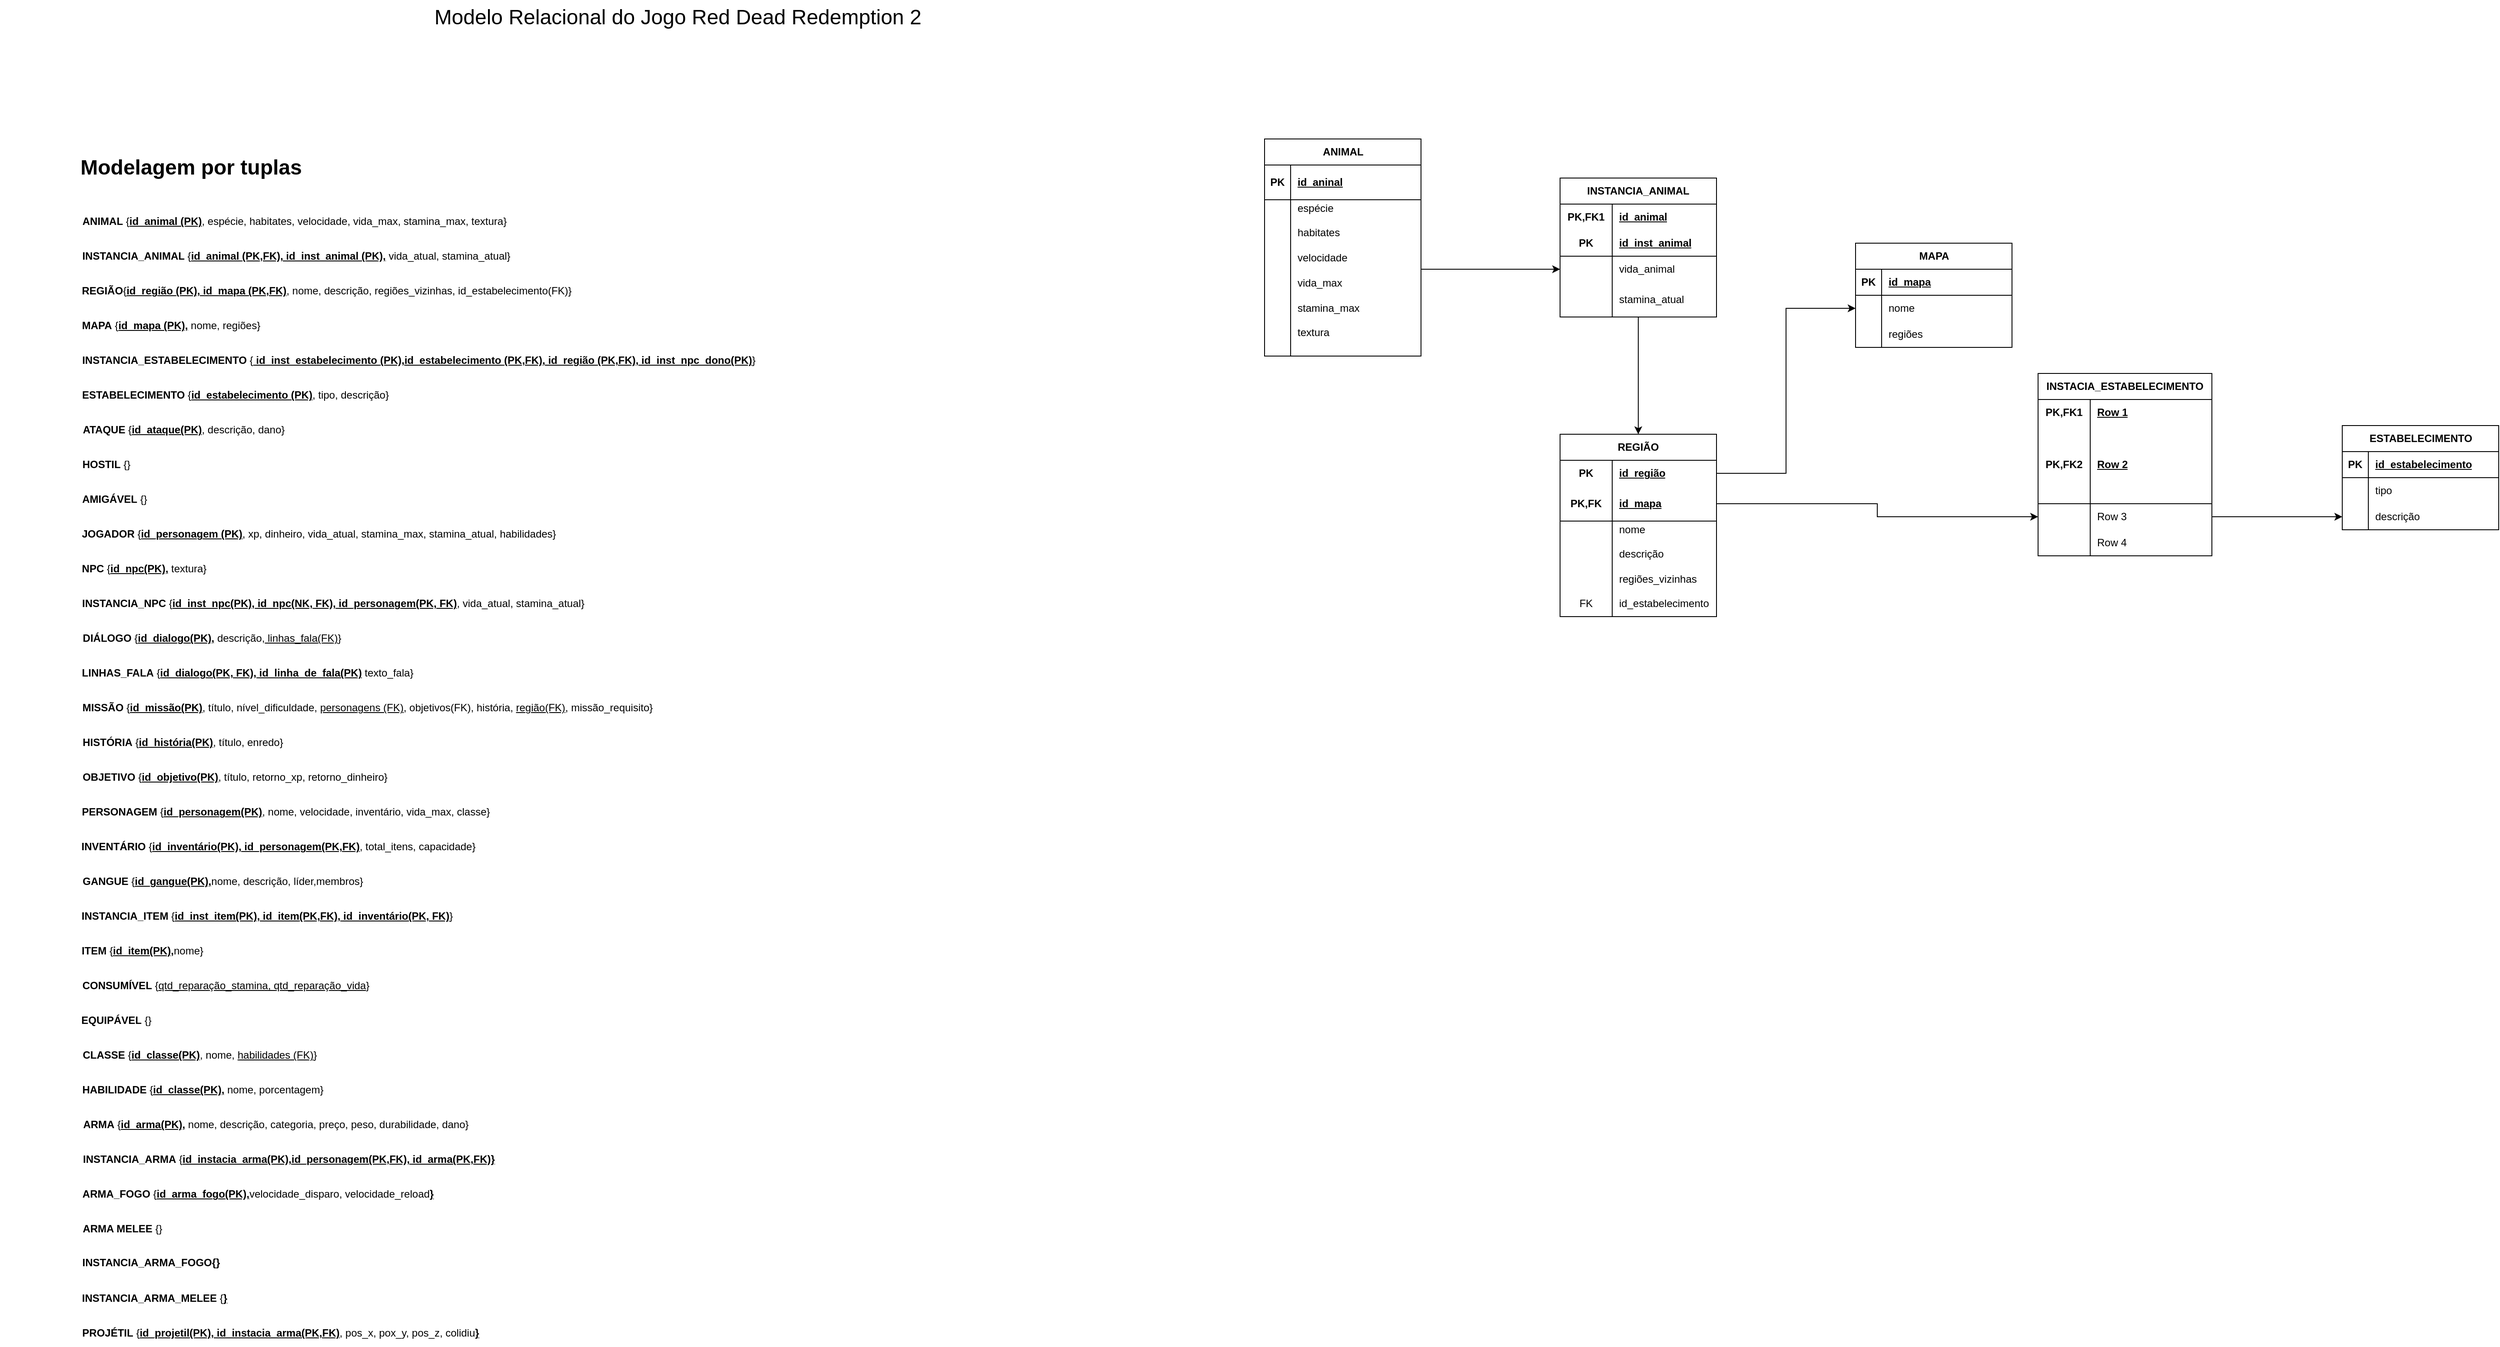 <mxfile version="24.6.1" type="github">
  <diagram name="Página-1" id="fXSYrHH0r40WF7RT9Ph7">
    <mxGraphModel dx="1834" dy="3180" grid="1" gridSize="10" guides="1" tooltips="1" connect="1" arrows="1" fold="1" page="0" pageScale="1" pageWidth="827" pageHeight="1169" math="0" shadow="0">
      <root>
        <mxCell id="0" />
        <mxCell id="1" parent="0" />
        <mxCell id="FPdHVrewZq1G3l7FEMrT-1" value="ANIMAL" style="shape=table;startSize=30;container=1;collapsible=1;childLayout=tableLayout;fixedRows=1;rowLines=0;fontStyle=1;align=center;resizeLast=1;html=1;" parent="1" vertex="1">
          <mxGeometry x="1080" y="-1880" width="180" height="250" as="geometry" />
        </mxCell>
        <mxCell id="FPdHVrewZq1G3l7FEMrT-2" value="" style="shape=tableRow;horizontal=0;startSize=0;swimlaneHead=0;swimlaneBody=0;fillColor=none;collapsible=0;dropTarget=0;points=[[0,0.5],[1,0.5]];portConstraint=eastwest;top=0;left=0;right=0;bottom=1;" parent="FPdHVrewZq1G3l7FEMrT-1" vertex="1">
          <mxGeometry y="30" width="180" height="40" as="geometry" />
        </mxCell>
        <mxCell id="FPdHVrewZq1G3l7FEMrT-3" value="PK" style="shape=partialRectangle;connectable=0;fillColor=none;top=0;left=0;bottom=0;right=0;fontStyle=1;overflow=hidden;whiteSpace=wrap;html=1;" parent="FPdHVrewZq1G3l7FEMrT-2" vertex="1">
          <mxGeometry width="30" height="40" as="geometry">
            <mxRectangle width="30" height="40" as="alternateBounds" />
          </mxGeometry>
        </mxCell>
        <mxCell id="FPdHVrewZq1G3l7FEMrT-4" value="id_aninal" style="shape=partialRectangle;connectable=0;fillColor=none;top=0;left=0;bottom=0;right=0;align=left;spacingLeft=6;fontStyle=5;overflow=hidden;whiteSpace=wrap;html=1;" parent="FPdHVrewZq1G3l7FEMrT-2" vertex="1">
          <mxGeometry x="30" width="150" height="40" as="geometry">
            <mxRectangle width="150" height="40" as="alternateBounds" />
          </mxGeometry>
        </mxCell>
        <mxCell id="FPdHVrewZq1G3l7FEMrT-5" value="" style="shape=tableRow;horizontal=0;startSize=0;swimlaneHead=0;swimlaneBody=0;fillColor=none;collapsible=0;dropTarget=0;points=[[0,0.5],[1,0.5]];portConstraint=eastwest;top=0;left=0;right=0;bottom=0;" parent="FPdHVrewZq1G3l7FEMrT-1" vertex="1">
          <mxGeometry y="70" width="180" height="160" as="geometry" />
        </mxCell>
        <mxCell id="FPdHVrewZq1G3l7FEMrT-6" value="" style="shape=partialRectangle;connectable=0;fillColor=none;top=0;left=0;bottom=0;right=0;editable=1;overflow=hidden;whiteSpace=wrap;html=1;" parent="FPdHVrewZq1G3l7FEMrT-5" vertex="1">
          <mxGeometry width="30" height="160" as="geometry">
            <mxRectangle width="30" height="160" as="alternateBounds" />
          </mxGeometry>
        </mxCell>
        <mxCell id="FPdHVrewZq1G3l7FEMrT-7" value="espécie&lt;br&gt;&lt;br&gt;&lt;div&gt;habitates&lt;br&gt;&lt;br&gt;velocidade&lt;br&gt;&lt;br&gt;vida_max&lt;br&gt;&lt;br&gt;stamina_max&lt;br&gt;&lt;br&gt;textura&lt;/div&gt;&lt;div&gt;&lt;br&gt;&lt;/div&gt;" style="shape=partialRectangle;connectable=0;fillColor=none;top=0;left=0;bottom=0;right=0;align=left;spacingLeft=6;overflow=hidden;whiteSpace=wrap;html=1;" parent="FPdHVrewZq1G3l7FEMrT-5" vertex="1">
          <mxGeometry x="30" width="150" height="160" as="geometry">
            <mxRectangle width="150" height="160" as="alternateBounds" />
          </mxGeometry>
        </mxCell>
        <mxCell id="FPdHVrewZq1G3l7FEMrT-8" value="" style="shape=tableRow;horizontal=0;startSize=0;swimlaneHead=0;swimlaneBody=0;fillColor=none;collapsible=0;dropTarget=0;points=[[0,0.5],[1,0.5]];portConstraint=eastwest;top=0;left=0;right=0;bottom=0;" parent="FPdHVrewZq1G3l7FEMrT-1" vertex="1">
          <mxGeometry y="230" width="180" height="20" as="geometry" />
        </mxCell>
        <mxCell id="FPdHVrewZq1G3l7FEMrT-9" value="" style="shape=partialRectangle;connectable=0;fillColor=none;top=0;left=0;bottom=0;right=0;editable=1;overflow=hidden;whiteSpace=wrap;html=1;" parent="FPdHVrewZq1G3l7FEMrT-8" vertex="1">
          <mxGeometry width="30" height="20" as="geometry">
            <mxRectangle width="30" height="20" as="alternateBounds" />
          </mxGeometry>
        </mxCell>
        <mxCell id="FPdHVrewZq1G3l7FEMrT-10" value="" style="shape=partialRectangle;connectable=0;fillColor=none;top=0;left=0;bottom=0;right=0;align=left;spacingLeft=6;overflow=hidden;whiteSpace=wrap;html=1;" parent="FPdHVrewZq1G3l7FEMrT-8" vertex="1">
          <mxGeometry x="30" width="150" height="20" as="geometry">
            <mxRectangle width="150" height="20" as="alternateBounds" />
          </mxGeometry>
        </mxCell>
        <mxCell id="FPdHVrewZq1G3l7FEMrT-14" value="&lt;font style=&quot;font-size: 24px;&quot;&gt;Modelo Relacional do Jogo Red Dead Redemption 2&lt;/font&gt;" style="text;html=1;align=center;verticalAlign=middle;whiteSpace=wrap;rounded=0;" parent="1" vertex="1">
          <mxGeometry x="120" y="-2040" width="570" height="40" as="geometry" />
        </mxCell>
        <mxCell id="FPdHVrewZq1G3l7FEMrT-15" value="&lt;b&gt;ANIMAL&amp;nbsp;&lt;/b&gt;{&lt;u&gt;&lt;b&gt;id_animal (PK)&lt;/b&gt;&lt;/u&gt;, espécie, habitates, velocidade, vida_max, stamina_max, textura}" style="text;html=1;align=center;verticalAlign=middle;whiteSpace=wrap;rounded=0;" parent="1" vertex="1">
          <mxGeometry x="-282" y="-1800" width="492" height="30" as="geometry" />
        </mxCell>
        <mxCell id="FPdHVrewZq1G3l7FEMrT-16" value="&lt;font style=&quot;font-size: 24px;&quot;&gt;&lt;b&gt;Modelagem por tuplas&lt;/b&gt;&lt;/font&gt;" style="text;html=1;align=center;verticalAlign=middle;whiteSpace=wrap;rounded=0;" parent="1" vertex="1">
          <mxGeometry x="-300" y="-1862" width="290" height="30" as="geometry" />
        </mxCell>
        <mxCell id="FPdHVrewZq1G3l7FEMrT-17" value="&lt;b&gt;INSTANCIA_ANIMAL&lt;/b&gt;&amp;nbsp;{&lt;u&gt;&lt;b&gt;id_animal (PK,FK), id_inst_animal (PK),&lt;/b&gt;&lt;/u&gt; vida_atual, stamina_atual}" style="text;align=center;verticalAlign=middle;whiteSpace=wrap;rounded=0;html=1;" parent="1" vertex="1">
          <mxGeometry x="-285" y="-1760" width="502" height="30" as="geometry" />
        </mxCell>
        <mxCell id="FPdHVrewZq1G3l7FEMrT-19" value="&lt;b&gt;REGIÃO&lt;/b&gt;{&lt;b&gt;&lt;u&gt;id_região (PK), id_mapa (PK,FK)&lt;/u&gt;&lt;/b&gt;, nome, descrição, regiões_vizinhas, id_estabelecimento(FK)}" style="text;align=center;verticalAlign=middle;whiteSpace=wrap;rounded=0;html=1;" parent="1" vertex="1">
          <mxGeometry x="-286" y="-1720" width="574" height="30" as="geometry" />
        </mxCell>
        <mxCell id="FPdHVrewZq1G3l7FEMrT-20" value="&lt;b&gt;MAPA&amp;nbsp;&lt;/b&gt;{&lt;b&gt;&lt;u&gt;id_mapa (PK),&lt;/u&gt;&lt;/b&gt; nome, regiões}" style="text;align=center;verticalAlign=middle;whiteSpace=wrap;rounded=0;html=1;" parent="1" vertex="1">
          <mxGeometry x="-283" y="-1680" width="210" height="30" as="geometry" />
        </mxCell>
        <mxCell id="FPdHVrewZq1G3l7FEMrT-21" value="&lt;b&gt;INSTANCIA_ESTABELECIMENTO&lt;/b&gt;&amp;nbsp;{&lt;u&gt;&lt;b&gt;&amp;nbsp;id_inst_estabelecimento (PK),&lt;/b&gt;&lt;/u&gt;&lt;u&gt;&lt;b&gt;id_estabelecimento (PK,FK)&lt;/b&gt;&lt;/u&gt;&lt;b&gt;&lt;u&gt;, id_região (PK,FK), id_inst_npc_dono(PK)&lt;/u&gt;&lt;/b&gt;}" style="text;align=center;verticalAlign=middle;whiteSpace=wrap;rounded=0;html=1;" parent="1" vertex="1">
          <mxGeometry x="-285" y="-1640" width="784" height="30" as="geometry" />
        </mxCell>
        <mxCell id="FPdHVrewZq1G3l7FEMrT-22" value="&lt;b&gt;ESTABELECIMENTO&lt;/b&gt;&amp;nbsp;{&lt;u&gt;&lt;b&gt;id_estabelecimento (PK)&lt;/b&gt;&lt;/u&gt;, tipo, descrição}" style="text;align=center;verticalAlign=middle;whiteSpace=wrap;rounded=0;html=1;" parent="1" vertex="1">
          <mxGeometry x="-296" y="-1600" width="384" height="30" as="geometry" />
        </mxCell>
        <mxCell id="FPdHVrewZq1G3l7FEMrT-24" value="&lt;b&gt;ATAQUE&lt;/b&gt;&amp;nbsp;{&lt;u&gt;&lt;b&gt;id_ataque(PK)&lt;/b&gt;&lt;/u&gt;, descrição, dano}" style="text;align=center;verticalAlign=middle;whiteSpace=wrap;rounded=0;html=1;" parent="1" vertex="1">
          <mxGeometry x="-284" y="-1560" width="241" height="30" as="geometry" />
        </mxCell>
        <mxCell id="FPdHVrewZq1G3l7FEMrT-25" value="&lt;b&gt;HOSTIL&lt;/b&gt; {}" style="text;align=center;verticalAlign=middle;whiteSpace=wrap;rounded=0;html=1;" parent="1" vertex="1">
          <mxGeometry x="-373" y="-1520" width="241" height="30" as="geometry" />
        </mxCell>
        <mxCell id="FPdHVrewZq1G3l7FEMrT-26" value="&lt;b&gt;EQUIPÁVEL&lt;/b&gt;&amp;nbsp;{}" style="text;align=center;verticalAlign=middle;whiteSpace=wrap;rounded=0;html=1;" parent="1" vertex="1">
          <mxGeometry x="-372" y="-880" width="262" height="30" as="geometry" />
        </mxCell>
        <mxCell id="FPdHVrewZq1G3l7FEMrT-27" value="&lt;b&gt;JOGADOR&lt;/b&gt;&amp;nbsp;{&lt;b&gt;&lt;u&gt;id_personagem (PK)&lt;/u&gt;&lt;/b&gt;, xp, dinheiro, vida_atual, stamina_max, stamina_atual, habilidades}" style="text;align=center;verticalAlign=middle;whiteSpace=wrap;rounded=0;html=1;" parent="1" vertex="1">
          <mxGeometry x="-283" y="-1440" width="550" height="30" as="geometry" />
        </mxCell>
        <mxCell id="FPdHVrewZq1G3l7FEMrT-28" value="&lt;b&gt;NPC&lt;/b&gt; {&lt;u&gt;&lt;b&gt;id_npc(PK),&lt;/b&gt;&lt;/u&gt; textura}" style="text;align=center;verticalAlign=middle;whiteSpace=wrap;rounded=0;html=1;" parent="1" vertex="1">
          <mxGeometry x="-284" y="-1400" width="150" height="30" as="geometry" />
        </mxCell>
        <mxCell id="FPdHVrewZq1G3l7FEMrT-29" value="&lt;b&gt;INSTANCIA_NPC&lt;/b&gt; {&lt;u&gt;&lt;b&gt;id_inst_npc(PK), id_npc(NK, FK), id_personagem(PK, FK)&lt;/b&gt;&lt;/u&gt;, vida_atual, stamina_atual}" style="text;align=center;verticalAlign=middle;whiteSpace=wrap;rounded=0;html=1;" parent="1" vertex="1">
          <mxGeometry x="-284" y="-1360" width="585" height="30" as="geometry" />
        </mxCell>
        <mxCell id="FPdHVrewZq1G3l7FEMrT-30" value="&lt;b&gt;DIÁLOGO&lt;/b&gt;&amp;nbsp;{&lt;u&gt;&lt;b&gt;id_dialogo(PK),&lt;/b&gt;&lt;/u&gt; descrição,&lt;u style=&quot;&quot;&gt; linhas_fala(FK)&lt;/u&gt;}" style="text;align=center;verticalAlign=middle;whiteSpace=wrap;rounded=0;html=1;" parent="1" vertex="1">
          <mxGeometry x="-285" y="-1320" width="308" height="30" as="geometry" />
        </mxCell>
        <mxCell id="FPdHVrewZq1G3l7FEMrT-32" value="&lt;b&gt;LINHAS_FALA&lt;/b&gt;&amp;nbsp;{&lt;u&gt;&lt;b&gt;id_dialogo(PK, FK), id_linha_de_fala(PK)&lt;/b&gt;&lt;/u&gt;&amp;nbsp;texto_fala}" style="text;align=center;verticalAlign=middle;whiteSpace=wrap;rounded=0;html=1;" parent="1" vertex="1">
          <mxGeometry x="-297" y="-1280" width="414" height="30" as="geometry" />
        </mxCell>
        <mxCell id="FPdHVrewZq1G3l7FEMrT-33" value="&lt;b&gt;MISSÃO&lt;/b&gt;&lt;span style=&quot;color: rgba(0, 0, 0, 0); font-family: monospace; font-size: 0px; text-align: start; text-wrap: nowrap;&quot;&gt;%3CmxGraphModel%3E%3Croot%3E%3CmxCell%20id%3D%220%22%2F%3E%3CmxCell%20id%3D%221%22%20parent%3D%220%22%2F%3E%3CmxCell%20id%3D%222%22%20value%3D%22%26lt%3Bb%26gt%3BLINHAS_FALA%26lt%3B%2Fb%26gt%3B%26amp%3Bnbsp%3B%7Bid_dialogo(PK)%2C%20id_linha_de_fala(PK)%2C%20texto_fala%7D%22%20style%3D%22text%3Balign%3Dcenter%3BverticalAlign%3Dmiddle%3BwhiteSpace%3Dwrap%3Brounded%3D0%3Bhtml%3D1%3B%22%20vertex%3D%221%22%20parent%3D%221%22%3E%3CmxGeometry%20x%3D%22-282%22%20y%3D%22-1280%22%20width%3D%22352%22%20height%3D%2230%22%20as%3D%22geometry%22%2F%3E%3C%2FmxCell%3E%3C%2Froot%3E%3C%2FmxGraphMo&lt;/span&gt;&amp;nbsp;{&lt;u&gt;&lt;b&gt;id_missão(PK)&lt;/b&gt;&lt;/u&gt;, título, nível_dificuldade, &lt;u&gt;personagens (FK)&lt;/u&gt;, objetivos(FK), história, &lt;u&gt;região(FK)&lt;/u&gt;, missão_requisito}" style="text;align=center;verticalAlign=middle;whiteSpace=wrap;rounded=0;html=1;" parent="1" vertex="1">
          <mxGeometry x="-284" y="-1240" width="664" height="30" as="geometry" />
        </mxCell>
        <mxCell id="FPdHVrewZq1G3l7FEMrT-34" value="&lt;div style=&quot;text-align: center;&quot;&gt;&lt;span style=&quot;background-color: initial; text-align: start;&quot;&gt;&lt;b&gt;HISTÓRIA&lt;/b&gt;&lt;/span&gt;&lt;span style=&quot;background-color: initial; text-wrap: nowrap; color: rgba(0, 0, 0, 0); font-family: monospace; font-size: 0px; text-align: start;&quot;&gt;%3CmxGraphModel%3E%3Croot%3E%3CmxCell%20id%3D%220%22%2F%3E%3CmxCell%20id%3D%221%22%20parent%3D%220%22%2F%3E%3CmxCell%20id%3D%222%22%20value%3D%22%26lt%3Bb%26gt%3BLINHAS_FALA%26lt%3B%2Fb%26gt%3B%26amp%3Bnbsp%3B%7Bid_dialogo(PK)%2C%20id_linha_de_fala(PK)%2C%20texto_fala%7D%22%20style%3D%22text%3Balign%3Dcenter%3BverticalAlign%3Dmiddle%3BwhiteSpace%3Dwrap%3Brounded%3D0%3Bhtml%3D1%3B%22%20vertex%3D%221%22%20parent%3D%221%22%3E%3CmxGeometry%20x%3D%22-282%22%20y%3D%22-1280%22%20width%3D%22352%22%20height%3D%2230%22%20as%3D%22geometry%22%2F%3E%3C%2FmxCell%3E%3C%2Froot%3E%3C%2FmxGraphMo&lt;/span&gt;&lt;span style=&quot;background-color: initial;&quot;&gt;&amp;nbsp;{&lt;u&gt;&lt;b&gt;id_história(PK)&lt;/b&gt;&lt;/u&gt;, título, enredo}&lt;/span&gt;&lt;/div&gt;" style="text;align=center;verticalAlign=middle;whiteSpace=wrap;rounded=0;html=1;" parent="1" vertex="1">
          <mxGeometry x="-291" y="-1200" width="253" height="30" as="geometry" />
        </mxCell>
        <mxCell id="FPdHVrewZq1G3l7FEMrT-35" value="&lt;div style=&quot;text-align: center;&quot;&gt;&lt;span style=&quot;background-color: initial; text-align: start;&quot;&gt;&lt;b&gt;OBJETIVO&lt;/b&gt;&lt;/span&gt;&lt;span style=&quot;background-color: initial; text-wrap: nowrap; color: rgba(0, 0, 0, 0); font-family: monospace; font-size: 0px; text-align: start;&quot;&gt;%3CmxGraphModel%3E%3Croot%3E%3CmxCell%20id%3D%220%22%2F%3E%3CmxCell%20id%3D%221%22%20parent%3D%220%22%2F%3E%3CmxCell%20id%3D%222%22%20value%3D%22%26lt%3Bb%26gt%3BLINHAS_FALA%26lt%3B%2Fb%26gt%3B%26amp%3Bnbsp%3B%7Bid_dialogo(PK)%2C%20id_linha_de_fala(PK)%2C%20texto_fala%7D%22%20style%3D%22text%3Balign%3Dcenter%3BverticalAlign%3Dmiddle%3BwhiteSpace%3Dwrap%3Brounded%3D0%3Bhtml%3D1%3B%22%20vertex%3D%221%22%20parent%3D%221%22%3E%3CmxGeometry%20x%3D%22-282%22%20y%3D%22-1280%22%20width%3D%22352%22%20height%3D%2230%22%20as%3D%22geometry%22%2F%3E%3C%2FmxCell%3E%3C%2Froot%3E%3C%2FmxGraphMo&lt;/span&gt;&lt;span style=&quot;background-color: initial;&quot;&gt;&amp;nbsp;{&lt;u&gt;&lt;b&gt;id_objetivo(PK)&lt;/b&gt;&lt;/u&gt;, título, retorno_xp, retorno_dinheiro}&lt;/span&gt;&lt;/div&gt;" style="text;align=center;verticalAlign=middle;whiteSpace=wrap;rounded=0;html=1;" parent="1" vertex="1">
          <mxGeometry x="-286" y="-1160" width="363" height="30" as="geometry" />
        </mxCell>
        <mxCell id="FPdHVrewZq1G3l7FEMrT-36" value="&lt;div style=&quot;text-align: center;&quot;&gt;&lt;span style=&quot;background-color: initial; text-align: start;&quot;&gt;&lt;b&gt;PERSONAGEM&lt;/b&gt;&lt;/span&gt;&lt;span style=&quot;background-color: initial; text-wrap: nowrap; color: rgba(0, 0, 0, 0); font-family: monospace; font-size: 0px; text-align: start;&quot;&gt;%3CmxGraphModel%3E%3Croot%3E%3CmxCell%20id%3D%220%22%2F%3E%3CmxCell%20id%3D%221%22%20parent%3D%220%22%2F%3E%3CmxCell%20id%3D%222%22%20value%3D%22%26lt%3Bb%26gt%3BLINHAS_FALA%26lt%3B%2Fb%26gt%3B%26amp%3Bnbsp%3B%7Bid_dialogo(PK)%2C%20id_linha_de_fala(PK)%2C%20texto_fala%7D%22%20style%3D%22text%3Balign%3Dcenter%3BverticalAlign%3Dmiddle%3BwhiteSpace%3Dwrap%3Brounded%3D0%3Bhtml%3D1%3B%22%20vertex%3D%221%22%20parent%3D%221%22%3E%3CmxGeometry%20x%3D%22-282%22%20y%3D%22-1280%22%20width%3D%22352%22%20height%3D%2230%22%20as%3D%22geometry%22%2F%3E%3C%2FmxCell%3E%3C%2Froot%3E%3C%2FmxGraphMo&lt;/span&gt;&lt;span style=&quot;background-color: initial;&quot;&gt;&amp;nbsp;{&lt;u&gt;&lt;b&gt;id_personagem(PK)&lt;/b&gt;&lt;/u&gt;, nome, velocidade, inventário, vida_max, classe}&lt;/span&gt;&lt;/div&gt;" style="text;align=center;verticalAlign=middle;whiteSpace=wrap;rounded=0;html=1;" parent="1" vertex="1">
          <mxGeometry x="-284" y="-1120" width="476" height="30" as="geometry" />
        </mxCell>
        <mxCell id="YPDBUU_ndnuOFF8qk_qy-1" value="&lt;div style=&quot;text-align: center;&quot;&gt;&lt;span style=&quot;background-color: initial; text-align: start;&quot;&gt;&lt;b&gt;INSTANCIA_ITEM&lt;/b&gt;&lt;/span&gt;&lt;span style=&quot;background-color: initial; text-wrap: nowrap; color: rgba(0, 0, 0, 0); font-family: monospace; font-size: 0px; text-align: start;&quot;&gt;%3CmxGraphModel%3E%3Croot%3E%3CmxCell%20id%3D%220%22%2F%3E%3CmxCell%20id%3D%221%22%20parent%3D%220%22%2F%3E%3CmxCell%20id%3D%222%22%20value%3D%22%26lt%3Bb%26gt%3BLINHAS_FALA%26lt%3B%2Fb%26gt%3B%26amp%3Bnbsp%3B%7Bid_dialogo(PK)%2C%20id_linha_de_fala(PK)%2C%20texto_fala%7D%22%20style%3D%22text%3Balign%3Dcenter%3BverticalAlign%3Dmiddle%3BwhiteSpace%3Dwrap%3Brounded%3D0%3Bhtml%3D1%3B%22%20vertex%3D%221%22%20parent%3D%221%22%3E%3CmxGeometry%20x%3D%22-282%22%20y%3D%22-1280%22%20width%3D%22352%22%20height%3D%2230%22%20as%3D%22geometry%22%2F%3E%3C%2FmxCell%3E%3C%2Froot%3E%3C%2FmxGraphMo&lt;/span&gt;&lt;span style=&quot;background-color: initial;&quot;&gt;&amp;nbsp;{&lt;b&gt;&lt;u&gt;id_inst_item(PK), id_item(PK,FK), id_inventário(PK, FK)&lt;/u&gt;&lt;/b&gt;}&lt;/span&gt;&lt;/div&gt;" style="text;align=center;verticalAlign=middle;whiteSpace=wrap;rounded=0;html=1;" vertex="1" parent="1">
          <mxGeometry x="-286" y="-1000" width="437" height="30" as="geometry" />
        </mxCell>
        <mxCell id="YPDBUU_ndnuOFF8qk_qy-2" value="&lt;div style=&quot;text-align: center;&quot;&gt;&lt;span style=&quot;background-color: initial; text-align: start;&quot;&gt;&lt;b&gt;INVENTÁRIO&lt;/b&gt;&lt;/span&gt;&lt;span style=&quot;background-color: initial; text-wrap: nowrap; color: rgba(0, 0, 0, 0); font-family: monospace; font-size: 0px; text-align: start;&quot;&gt;%3CmxGraphModel%3E%3Croot%3E%3CmxCell%20id%3D%220%22%2F%3E%3CmxCell%20id%3D%221%22%20parent%3D%220%22%2F%3E%3CmxCell%20id%3D%222%22%20value%3D%22%26lt%3Bb%26gt%3BLINHAS_FALA%26lt%3B%2Fb%26gt%3B%26amp%3Bnbsp%3B%7Bid_dialogo(PK)%2C%20id_linha_de_fala(PK)%2C%20texto_fala%7D%22%20style%3D%22text%3Balign%3Dcenter%3BverticalAlign%3Dmiddle%3BwhiteSpace%3Dwrap%3Brounded%3D0%3Bhtml%3D1%3B%22%20vertex%3D%221%22%20parent%3D%221%22%3E%3CmxGeometry%20x%3D%22-282%22%20y%3D%22-1280%22%20width%3D%22352%22%20height%3D%2230%22%20as%3D%22geometry%22%2F%3E%3C%2FmxCell%3E%3C%2Froot%3E%3C%2FmxGraphMo&lt;/span&gt;&lt;span style=&quot;background-color: initial;&quot;&gt;&amp;nbsp;{&lt;u&gt;&lt;b&gt;id_inventário(PK), id_personagem(PK,FK)&lt;/b&gt;&lt;/u&gt;, total_itens, capacidade}&lt;/span&gt;&lt;/div&gt;" style="text;align=center;verticalAlign=middle;whiteSpace=wrap;rounded=0;html=1;" vertex="1" parent="1">
          <mxGeometry x="-286" y="-1080" width="463" height="30" as="geometry" />
        </mxCell>
        <mxCell id="YPDBUU_ndnuOFF8qk_qy-3" value="&lt;div style=&quot;text-align: center;&quot;&gt;&lt;span style=&quot;background-color: initial; text-align: start;&quot;&gt;&lt;b&gt;GANGUE&lt;/b&gt;&lt;/span&gt;&lt;span style=&quot;background-color: initial; text-wrap: nowrap; color: rgba(0, 0, 0, 0); font-family: monospace; font-size: 0px; text-align: start;&quot;&gt;%3CmxGraphModel%3E%3Croot%3E%3CmxCell%20id%3D%220%22%2F%3E%3CmxCell%20id%3D%221%22%20parent%3D%220%22%2F%3E%3CmxCell%20id%3D%222%22%20value%3D%22%26lt%3Bb%26gt%3BLINHAS_FALA%26lt%3B%2Fb%26gt%3B%26amp%3Bnbsp%3B%7Bid_dialogo(PK)%2C%20id_linha_de_fala(PK)%2C%20texto_fala%7D%22%20style%3D%22text%3Balign%3Dcenter%3BverticalAlign%3Dmiddle%3BwhiteSpace%3Dwrap%3Brounded%3D0%3Bhtml%3D1%3B%22%20vertex%3D%221%22%20parent%3D%221%22%3E%3CmxGeometry%20x%3D%22-282%22%20y%3D%22-1280%22%20width%3D%22352%22%20height%3D%2230%22%20as%3D%22geometry%22%2F%3E%3C%2FmxCell%3E%3C%2Froot%3E%3C%2FmxGraphMo&lt;/span&gt;&lt;span style=&quot;background-color: initial;&quot;&gt;&amp;nbsp;{&lt;u style=&quot;font-weight: bold;&quot;&gt;id_gangue(PK),&lt;/u&gt;nome, descrição, líder,membros}&lt;/span&gt;&lt;/div&gt;" style="text;align=center;verticalAlign=middle;whiteSpace=wrap;rounded=0;html=1;" vertex="1" parent="1">
          <mxGeometry x="-286" y="-1040" width="335" height="30" as="geometry" />
        </mxCell>
        <mxCell id="YPDBUU_ndnuOFF8qk_qy-4" value="&lt;div style=&quot;text-align: center;&quot;&gt;&lt;span style=&quot;background-color: initial; text-align: start;&quot;&gt;&lt;b&gt;ITEM&lt;/b&gt;&lt;/span&gt;&lt;span style=&quot;background-color: initial; text-wrap: nowrap; color: rgba(0, 0, 0, 0); font-family: monospace; font-size: 0px; text-align: start;&quot;&gt;%3CmxGraphModel%3E%3Croot%3E%3CmxCell%20id%3D%220%22%2F%3E%3CmxCell%20id%3D%221%22%20parent%3D%220%22%2F%3E%3CmxCell%20id%3D%222%22%20value%3D%22%26lt%3Bb%26gt%3BLINHAS_FALA%26lt%3B%2Fb%26gt%3B%26amp%3Bnbsp%3B%7Bid_dialogo(PK)%2C%20id_linha_de_fala(PK)%2C%20texto_fala%7D%22%20style%3D%22text%3Balign%3Dcenter%3BverticalAlign%3Dmiddle%3BwhiteSpace%3Dwrap%3Brounded%3D0%3Bhtml%3D1%3B%22%20vertex%3D%221%22%20parent%3D%221%22%3E%3CmxGeometry%20x%3D%22-282%22%20y%3D%22-1280%22%20width%3D%22352%22%20height%3D%2230%22%20as%3D%22geometry%22%2F%3E%3C%2FmxCell%3E%3C%2Froot%3E%3C%2FmxGraphMo&lt;/span&gt;&lt;span style=&quot;background-color: initial;&quot;&gt;&amp;nbsp;{&lt;u style=&quot;font-weight: bold;&quot;&gt;id_item(PK),&lt;/u&gt;nome}&lt;/span&gt;&lt;/div&gt;" style="text;align=center;verticalAlign=middle;whiteSpace=wrap;rounded=0;html=1;" vertex="1" parent="1">
          <mxGeometry x="-281" y="-960" width="140" height="30" as="geometry" />
        </mxCell>
        <mxCell id="YPDBUU_ndnuOFF8qk_qy-5" value="&lt;div style=&quot;text-align: center;&quot;&gt;&lt;span style=&quot;background-color: initial; text-align: start;&quot;&gt;&lt;b&gt;CONSUMÍVEL&lt;/b&gt;&lt;/span&gt;&lt;span style=&quot;background-color: initial; text-wrap: nowrap; color: rgba(0, 0, 0, 0); font-family: monospace; font-size: 0px; text-align: start;&quot;&gt;%3CmxGraphModel%3E%3Croot%3E%3CmxCell%20id%3D%220%22%2F%3E%3CmxCell%20id%3D%221%22%20parent%3D%220%22%2F%3E%3CmxCell%20id%3D%222%22%20value%3D%22%26lt%3Bb%26gt%3BLINHAS_FALA%26lt%3B%2Fb%26gt%3B%26amp%3Bnbsp%3B%7Bid_dialogo(PK)%2C%20id_linha_de_fala(PK)%2C%20texto_fala%7D%22%20style%3D%22text%3Balign%3Dcenter%3BverticalAlign%3Dmiddle%3BwhiteSpace%3Dwrap%3Brounded%3D0%3Bhtml%3D1%3B%22%20vertex%3D%221%22%20parent%3D%221%22%3E%3CmxGeometry%20x%3D%22-282%22%20y%3D%22-1280%22%20width%3D%22352%22%20height%3D%2230%22%20as%3D%22geometry%22%2F%3E%3C%2FmxCell%3E%3C%2Froot%3E%3C%2FmxGraphMo&lt;/span&gt;&lt;span style=&quot;background-color: initial;&quot;&gt;&amp;nbsp;{&lt;u&gt;qtd_reparação_stamina, qtd_reparação_vida&lt;/u&gt;}&lt;/span&gt;&lt;/div&gt;" style="text;align=center;verticalAlign=middle;whiteSpace=wrap;rounded=0;html=1;" vertex="1" parent="1">
          <mxGeometry x="-284" y="-920" width="338" height="30" as="geometry" />
        </mxCell>
        <mxCell id="YPDBUU_ndnuOFF8qk_qy-6" value="&lt;b&gt;AMIGÁVEL&lt;/b&gt;&amp;nbsp;{}" style="text;align=center;verticalAlign=middle;whiteSpace=wrap;rounded=0;html=1;" vertex="1" parent="1">
          <mxGeometry x="-374.5" y="-1480" width="262" height="30" as="geometry" />
        </mxCell>
        <mxCell id="YPDBUU_ndnuOFF8qk_qy-8" value="&lt;b&gt;CLASSE&lt;/b&gt; {&lt;b&gt;&lt;u&gt;id_classe(PK)&lt;/u&gt;&lt;/b&gt;, nome, &lt;u&gt;habilidades (FK)&lt;/u&gt;}" style="text;align=center;verticalAlign=middle;whiteSpace=wrap;rounded=0;html=1;" vertex="1" parent="1">
          <mxGeometry x="-286" y="-840" width="282" height="30" as="geometry" />
        </mxCell>
        <mxCell id="YPDBUU_ndnuOFF8qk_qy-9" value="&lt;b&gt;ARMA&lt;/b&gt; {&lt;u&gt;&lt;b&gt;id_arma(PK),&lt;/b&gt;&lt;/u&gt; nome, descrição, categoria, preço, peso, durabilidade, dano}" style="text;align=center;verticalAlign=middle;whiteSpace=wrap;rounded=0;html=1;" vertex="1" parent="1">
          <mxGeometry x="-284" y="-760" width="453" height="30" as="geometry" />
        </mxCell>
        <mxCell id="YPDBUU_ndnuOFF8qk_qy-10" value="&lt;b&gt;INSTANCIA_ARMA_FOGO{}&lt;/b&gt;" style="text;align=center;verticalAlign=middle;whiteSpace=wrap;rounded=0;html=1;" vertex="1" parent="1">
          <mxGeometry x="-283" y="-601" width="164" height="30" as="geometry" />
        </mxCell>
        <mxCell id="YPDBUU_ndnuOFF8qk_qy-11" value="&lt;b&gt;HABILIDADE&lt;/b&gt;&amp;nbsp;{&lt;u&gt;&lt;b&gt;id_classe(PK),&lt;/b&gt;&lt;/u&gt; nome, porcentagem}" style="text;align=center;verticalAlign=middle;whiteSpace=wrap;rounded=0;html=1;" vertex="1" parent="1">
          <mxGeometry x="-287" y="-800" width="291" height="30" as="geometry" />
        </mxCell>
        <mxCell id="YPDBUU_ndnuOFF8qk_qy-13" value="&lt;b&gt;ARMA_FOGO&lt;/b&gt;&amp;nbsp;{&lt;b style=&quot;text-decoration-line: underline;&quot;&gt;id_arma_fogo(PK),&lt;/b&gt;velocidade_disparo, velocidade_reload&lt;b style=&quot;text-decoration-line: underline;&quot;&gt;}&lt;/b&gt;" style="text;align=center;verticalAlign=middle;whiteSpace=wrap;rounded=0;html=1;" vertex="1" parent="1">
          <mxGeometry x="-285" y="-680" width="414" height="30" as="geometry" />
        </mxCell>
        <mxCell id="YPDBUU_ndnuOFF8qk_qy-14" value="&lt;b&gt;ARMA MELEE&lt;/b&gt;&amp;nbsp;{}" style="text;align=center;verticalAlign=middle;whiteSpace=wrap;rounded=0;html=1;" vertex="1" parent="1">
          <mxGeometry x="-285" y="-640" width="102" height="30" as="geometry" />
        </mxCell>
        <mxCell id="YPDBUU_ndnuOFF8qk_qy-15" value="&lt;b&gt;INSTANCIA_ARMA&lt;/b&gt; {&lt;u&gt;&lt;b&gt;id_instacia_arma(PK),id_personagem(PK,FK),&amp;nbsp;id_arma(PK,FK)}&lt;/b&gt;&lt;/u&gt;" style="text;align=center;verticalAlign=middle;whiteSpace=wrap;rounded=0;html=1;" vertex="1" parent="1">
          <mxGeometry x="-283" y="-720" width="481" height="30" as="geometry" />
        </mxCell>
        <mxCell id="YPDBUU_ndnuOFF8qk_qy-16" value="&lt;b&gt;INSTANCIA_ARMA_MELEE&lt;/b&gt;&amp;nbsp;{&lt;u&gt;&lt;b&gt;}&lt;/b&gt;&lt;/u&gt;" style="text;align=center;verticalAlign=middle;whiteSpace=wrap;rounded=0;html=1;" vertex="1" parent="1">
          <mxGeometry x="-284" y="-560" width="174" height="30" as="geometry" />
        </mxCell>
        <mxCell id="YPDBUU_ndnuOFF8qk_qy-18" value="&lt;b&gt;PROJÉTIL&lt;/b&gt;&amp;nbsp;{&lt;b&gt;&lt;u&gt;id_projetil(PK), id_instacia_arma(PK,FK)&lt;/u&gt;&lt;/b&gt;, pos_x, pox_y, pos_z, colidiu&lt;u&gt;&lt;b&gt;}&lt;/b&gt;&lt;/u&gt;" style="text;align=center;verticalAlign=middle;whiteSpace=wrap;rounded=0;html=1;" vertex="1" parent="1">
          <mxGeometry x="-284" y="-520" width="464" height="30" as="geometry" />
        </mxCell>
        <mxCell id="YPDBUU_ndnuOFF8qk_qy-73" style="edgeStyle=orthogonalEdgeStyle;rounded=0;orthogonalLoop=1;jettySize=auto;html=1;exitX=0.5;exitY=1;exitDx=0;exitDy=0;entryX=0.5;entryY=0;entryDx=0;entryDy=0;" edge="1" parent="1" source="YPDBUU_ndnuOFF8qk_qy-32" target="YPDBUU_ndnuOFF8qk_qy-60">
          <mxGeometry relative="1" as="geometry" />
        </mxCell>
        <mxCell id="YPDBUU_ndnuOFF8qk_qy-32" value="INSTANCIA_ANIMAL" style="shape=table;startSize=30;container=1;collapsible=1;childLayout=tableLayout;fixedRows=1;rowLines=0;fontStyle=1;align=center;resizeLast=1;html=1;whiteSpace=wrap;" vertex="1" parent="1">
          <mxGeometry x="1420" y="-1835" width="180" height="160" as="geometry" />
        </mxCell>
        <mxCell id="YPDBUU_ndnuOFF8qk_qy-33" value="" style="shape=tableRow;horizontal=0;startSize=0;swimlaneHead=0;swimlaneBody=0;fillColor=none;collapsible=0;dropTarget=0;points=[[0,0.5],[1,0.5]];portConstraint=eastwest;top=0;left=0;right=0;bottom=0;html=1;" vertex="1" parent="YPDBUU_ndnuOFF8qk_qy-32">
          <mxGeometry y="30" width="180" height="30" as="geometry" />
        </mxCell>
        <mxCell id="YPDBUU_ndnuOFF8qk_qy-34" value="PK,FK1" style="shape=partialRectangle;connectable=0;fillColor=none;top=0;left=0;bottom=0;right=0;fontStyle=1;overflow=hidden;html=1;whiteSpace=wrap;" vertex="1" parent="YPDBUU_ndnuOFF8qk_qy-33">
          <mxGeometry width="60" height="30" as="geometry">
            <mxRectangle width="60" height="30" as="alternateBounds" />
          </mxGeometry>
        </mxCell>
        <mxCell id="YPDBUU_ndnuOFF8qk_qy-35" value="id_animal" style="shape=partialRectangle;connectable=0;fillColor=none;top=0;left=0;bottom=0;right=0;align=left;spacingLeft=6;fontStyle=5;overflow=hidden;html=1;whiteSpace=wrap;" vertex="1" parent="YPDBUU_ndnuOFF8qk_qy-33">
          <mxGeometry x="60" width="120" height="30" as="geometry">
            <mxRectangle width="120" height="30" as="alternateBounds" />
          </mxGeometry>
        </mxCell>
        <mxCell id="YPDBUU_ndnuOFF8qk_qy-36" value="" style="shape=tableRow;horizontal=0;startSize=0;swimlaneHead=0;swimlaneBody=0;fillColor=none;collapsible=0;dropTarget=0;points=[[0,0.5],[1,0.5]];portConstraint=eastwest;top=0;left=0;right=0;bottom=1;html=1;" vertex="1" parent="YPDBUU_ndnuOFF8qk_qy-32">
          <mxGeometry y="60" width="180" height="30" as="geometry" />
        </mxCell>
        <mxCell id="YPDBUU_ndnuOFF8qk_qy-37" value="PK" style="shape=partialRectangle;connectable=0;fillColor=none;top=0;left=0;bottom=0;right=0;fontStyle=1;overflow=hidden;html=1;whiteSpace=wrap;" vertex="1" parent="YPDBUU_ndnuOFF8qk_qy-36">
          <mxGeometry width="60" height="30" as="geometry">
            <mxRectangle width="60" height="30" as="alternateBounds" />
          </mxGeometry>
        </mxCell>
        <mxCell id="YPDBUU_ndnuOFF8qk_qy-38" value="id_inst_animal" style="shape=partialRectangle;connectable=0;fillColor=none;top=0;left=0;bottom=0;right=0;align=left;spacingLeft=6;fontStyle=5;overflow=hidden;html=1;whiteSpace=wrap;" vertex="1" parent="YPDBUU_ndnuOFF8qk_qy-36">
          <mxGeometry x="60" width="120" height="30" as="geometry">
            <mxRectangle width="120" height="30" as="alternateBounds" />
          </mxGeometry>
        </mxCell>
        <mxCell id="YPDBUU_ndnuOFF8qk_qy-39" value="" style="shape=tableRow;horizontal=0;startSize=0;swimlaneHead=0;swimlaneBody=0;fillColor=none;collapsible=0;dropTarget=0;points=[[0,0.5],[1,0.5]];portConstraint=eastwest;top=0;left=0;right=0;bottom=0;html=1;" vertex="1" parent="YPDBUU_ndnuOFF8qk_qy-32">
          <mxGeometry y="90" width="180" height="30" as="geometry" />
        </mxCell>
        <mxCell id="YPDBUU_ndnuOFF8qk_qy-40" value="" style="shape=partialRectangle;connectable=0;fillColor=none;top=0;left=0;bottom=0;right=0;editable=1;overflow=hidden;html=1;whiteSpace=wrap;" vertex="1" parent="YPDBUU_ndnuOFF8qk_qy-39">
          <mxGeometry width="60" height="30" as="geometry">
            <mxRectangle width="60" height="30" as="alternateBounds" />
          </mxGeometry>
        </mxCell>
        <mxCell id="YPDBUU_ndnuOFF8qk_qy-41" value="vida_animal" style="shape=partialRectangle;connectable=0;fillColor=none;top=0;left=0;bottom=0;right=0;align=left;spacingLeft=6;overflow=hidden;html=1;whiteSpace=wrap;" vertex="1" parent="YPDBUU_ndnuOFF8qk_qy-39">
          <mxGeometry x="60" width="120" height="30" as="geometry">
            <mxRectangle width="120" height="30" as="alternateBounds" />
          </mxGeometry>
        </mxCell>
        <mxCell id="YPDBUU_ndnuOFF8qk_qy-42" value="" style="shape=tableRow;horizontal=0;startSize=0;swimlaneHead=0;swimlaneBody=0;fillColor=none;collapsible=0;dropTarget=0;points=[[0,0.5],[1,0.5]];portConstraint=eastwest;top=0;left=0;right=0;bottom=0;html=1;" vertex="1" parent="YPDBUU_ndnuOFF8qk_qy-32">
          <mxGeometry y="120" width="180" height="40" as="geometry" />
        </mxCell>
        <mxCell id="YPDBUU_ndnuOFF8qk_qy-43" value="" style="shape=partialRectangle;connectable=0;fillColor=none;top=0;left=0;bottom=0;right=0;editable=1;overflow=hidden;html=1;whiteSpace=wrap;" vertex="1" parent="YPDBUU_ndnuOFF8qk_qy-42">
          <mxGeometry width="60" height="40" as="geometry">
            <mxRectangle width="60" height="40" as="alternateBounds" />
          </mxGeometry>
        </mxCell>
        <mxCell id="YPDBUU_ndnuOFF8qk_qy-44" value="stamina_atual" style="shape=partialRectangle;connectable=0;fillColor=none;top=0;left=0;bottom=0;right=0;align=left;spacingLeft=6;overflow=hidden;html=1;whiteSpace=wrap;" vertex="1" parent="YPDBUU_ndnuOFF8qk_qy-42">
          <mxGeometry x="60" width="120" height="40" as="geometry">
            <mxRectangle width="120" height="40" as="alternateBounds" />
          </mxGeometry>
        </mxCell>
        <mxCell id="YPDBUU_ndnuOFF8qk_qy-46" style="edgeStyle=orthogonalEdgeStyle;rounded=0;orthogonalLoop=1;jettySize=auto;html=1;exitX=1;exitY=0.5;exitDx=0;exitDy=0;entryX=0;entryY=0.5;entryDx=0;entryDy=0;" edge="1" parent="1" source="FPdHVrewZq1G3l7FEMrT-5" target="YPDBUU_ndnuOFF8qk_qy-39">
          <mxGeometry relative="1" as="geometry" />
        </mxCell>
        <mxCell id="YPDBUU_ndnuOFF8qk_qy-60" value="REGIÃO" style="shape=table;startSize=30;container=1;collapsible=1;childLayout=tableLayout;fixedRows=1;rowLines=0;fontStyle=1;align=center;resizeLast=1;html=1;whiteSpace=wrap;" vertex="1" parent="1">
          <mxGeometry x="1420" y="-1540" width="180" height="210" as="geometry" />
        </mxCell>
        <mxCell id="YPDBUU_ndnuOFF8qk_qy-61" value="" style="shape=tableRow;horizontal=0;startSize=0;swimlaneHead=0;swimlaneBody=0;fillColor=none;collapsible=0;dropTarget=0;points=[[0,0.5],[1,0.5]];portConstraint=eastwest;top=0;left=0;right=0;bottom=0;html=1;" vertex="1" parent="YPDBUU_ndnuOFF8qk_qy-60">
          <mxGeometry y="30" width="180" height="30" as="geometry" />
        </mxCell>
        <mxCell id="YPDBUU_ndnuOFF8qk_qy-62" value="PK" style="shape=partialRectangle;connectable=0;fillColor=none;top=0;left=0;bottom=0;right=0;fontStyle=1;overflow=hidden;html=1;whiteSpace=wrap;" vertex="1" parent="YPDBUU_ndnuOFF8qk_qy-61">
          <mxGeometry width="60" height="30" as="geometry">
            <mxRectangle width="60" height="30" as="alternateBounds" />
          </mxGeometry>
        </mxCell>
        <mxCell id="YPDBUU_ndnuOFF8qk_qy-63" value="id_região" style="shape=partialRectangle;connectable=0;fillColor=none;top=0;left=0;bottom=0;right=0;align=left;spacingLeft=6;fontStyle=5;overflow=hidden;html=1;whiteSpace=wrap;" vertex="1" parent="YPDBUU_ndnuOFF8qk_qy-61">
          <mxGeometry x="60" width="120" height="30" as="geometry">
            <mxRectangle width="120" height="30" as="alternateBounds" />
          </mxGeometry>
        </mxCell>
        <mxCell id="YPDBUU_ndnuOFF8qk_qy-64" value="" style="shape=tableRow;horizontal=0;startSize=0;swimlaneHead=0;swimlaneBody=0;fillColor=none;collapsible=0;dropTarget=0;points=[[0,0.5],[1,0.5]];portConstraint=eastwest;top=0;left=0;right=0;bottom=1;html=1;" vertex="1" parent="YPDBUU_ndnuOFF8qk_qy-60">
          <mxGeometry y="60" width="180" height="40" as="geometry" />
        </mxCell>
        <mxCell id="YPDBUU_ndnuOFF8qk_qy-65" value="PK,FK" style="shape=partialRectangle;connectable=0;fillColor=none;top=0;left=0;bottom=0;right=0;fontStyle=1;overflow=hidden;html=1;whiteSpace=wrap;" vertex="1" parent="YPDBUU_ndnuOFF8qk_qy-64">
          <mxGeometry width="60" height="40" as="geometry">
            <mxRectangle width="60" height="40" as="alternateBounds" />
          </mxGeometry>
        </mxCell>
        <mxCell id="YPDBUU_ndnuOFF8qk_qy-66" value="id_mapa" style="shape=partialRectangle;connectable=0;fillColor=none;top=0;left=0;bottom=0;right=0;align=left;spacingLeft=6;fontStyle=5;overflow=hidden;html=1;whiteSpace=wrap;" vertex="1" parent="YPDBUU_ndnuOFF8qk_qy-64">
          <mxGeometry x="60" width="120" height="40" as="geometry">
            <mxRectangle width="120" height="40" as="alternateBounds" />
          </mxGeometry>
        </mxCell>
        <mxCell id="YPDBUU_ndnuOFF8qk_qy-67" value="" style="shape=tableRow;horizontal=0;startSize=0;swimlaneHead=0;swimlaneBody=0;fillColor=none;collapsible=0;dropTarget=0;points=[[0,0.5],[1,0.5]];portConstraint=eastwest;top=0;left=0;right=0;bottom=0;html=1;" vertex="1" parent="YPDBUU_ndnuOFF8qk_qy-60">
          <mxGeometry y="100" width="180" height="80" as="geometry" />
        </mxCell>
        <mxCell id="YPDBUU_ndnuOFF8qk_qy-68" value="" style="shape=partialRectangle;connectable=0;fillColor=none;top=0;left=0;bottom=0;right=0;editable=1;overflow=hidden;html=1;whiteSpace=wrap;" vertex="1" parent="YPDBUU_ndnuOFF8qk_qy-67">
          <mxGeometry width="60" height="80" as="geometry">
            <mxRectangle width="60" height="80" as="alternateBounds" />
          </mxGeometry>
        </mxCell>
        <mxCell id="YPDBUU_ndnuOFF8qk_qy-69" value="nome&lt;div&gt;&lt;br&gt;&lt;/div&gt;&lt;div&gt;descrição&lt;/div&gt;&lt;div&gt;&lt;br&gt;&lt;/div&gt;&lt;div&gt;regiões_vizinhas&lt;/div&gt;&lt;div&gt;&lt;br&gt;&lt;/div&gt;" style="shape=partialRectangle;connectable=0;fillColor=none;top=0;left=0;bottom=0;right=0;align=left;spacingLeft=6;overflow=hidden;html=1;whiteSpace=wrap;" vertex="1" parent="YPDBUU_ndnuOFF8qk_qy-67">
          <mxGeometry x="60" width="120" height="80" as="geometry">
            <mxRectangle width="120" height="80" as="alternateBounds" />
          </mxGeometry>
        </mxCell>
        <mxCell id="YPDBUU_ndnuOFF8qk_qy-70" value="" style="shape=tableRow;horizontal=0;startSize=0;swimlaneHead=0;swimlaneBody=0;fillColor=none;collapsible=0;dropTarget=0;points=[[0,0.5],[1,0.5]];portConstraint=eastwest;top=0;left=0;right=0;bottom=0;html=1;" vertex="1" parent="YPDBUU_ndnuOFF8qk_qy-60">
          <mxGeometry y="180" width="180" height="30" as="geometry" />
        </mxCell>
        <mxCell id="YPDBUU_ndnuOFF8qk_qy-71" value="FK" style="shape=partialRectangle;connectable=0;fillColor=none;top=0;left=0;bottom=0;right=0;editable=1;overflow=hidden;html=1;whiteSpace=wrap;" vertex="1" parent="YPDBUU_ndnuOFF8qk_qy-70">
          <mxGeometry width="60" height="30" as="geometry">
            <mxRectangle width="60" height="30" as="alternateBounds" />
          </mxGeometry>
        </mxCell>
        <mxCell id="YPDBUU_ndnuOFF8qk_qy-72" value="id_estabelecimento" style="shape=partialRectangle;connectable=0;fillColor=none;top=0;left=0;bottom=0;right=0;align=left;spacingLeft=6;overflow=hidden;html=1;whiteSpace=wrap;" vertex="1" parent="YPDBUU_ndnuOFF8qk_qy-70">
          <mxGeometry x="60" width="120" height="30" as="geometry">
            <mxRectangle width="120" height="30" as="alternateBounds" />
          </mxGeometry>
        </mxCell>
        <mxCell id="YPDBUU_ndnuOFF8qk_qy-74" value="MAPA" style="shape=table;startSize=30;container=1;collapsible=1;childLayout=tableLayout;fixedRows=1;rowLines=0;fontStyle=1;align=center;resizeLast=1;html=1;" vertex="1" parent="1">
          <mxGeometry x="1760" y="-1760" width="180" height="120" as="geometry" />
        </mxCell>
        <mxCell id="YPDBUU_ndnuOFF8qk_qy-75" value="" style="shape=tableRow;horizontal=0;startSize=0;swimlaneHead=0;swimlaneBody=0;fillColor=none;collapsible=0;dropTarget=0;points=[[0,0.5],[1,0.5]];portConstraint=eastwest;top=0;left=0;right=0;bottom=1;" vertex="1" parent="YPDBUU_ndnuOFF8qk_qy-74">
          <mxGeometry y="30" width="180" height="30" as="geometry" />
        </mxCell>
        <mxCell id="YPDBUU_ndnuOFF8qk_qy-76" value="PK" style="shape=partialRectangle;connectable=0;fillColor=none;top=0;left=0;bottom=0;right=0;fontStyle=1;overflow=hidden;whiteSpace=wrap;html=1;" vertex="1" parent="YPDBUU_ndnuOFF8qk_qy-75">
          <mxGeometry width="30" height="30" as="geometry">
            <mxRectangle width="30" height="30" as="alternateBounds" />
          </mxGeometry>
        </mxCell>
        <mxCell id="YPDBUU_ndnuOFF8qk_qy-77" value="id_mapa" style="shape=partialRectangle;connectable=0;fillColor=none;top=0;left=0;bottom=0;right=0;align=left;spacingLeft=6;fontStyle=5;overflow=hidden;whiteSpace=wrap;html=1;" vertex="1" parent="YPDBUU_ndnuOFF8qk_qy-75">
          <mxGeometry x="30" width="150" height="30" as="geometry">
            <mxRectangle width="150" height="30" as="alternateBounds" />
          </mxGeometry>
        </mxCell>
        <mxCell id="YPDBUU_ndnuOFF8qk_qy-78" value="" style="shape=tableRow;horizontal=0;startSize=0;swimlaneHead=0;swimlaneBody=0;fillColor=none;collapsible=0;dropTarget=0;points=[[0,0.5],[1,0.5]];portConstraint=eastwest;top=0;left=0;right=0;bottom=0;" vertex="1" parent="YPDBUU_ndnuOFF8qk_qy-74">
          <mxGeometry y="60" width="180" height="30" as="geometry" />
        </mxCell>
        <mxCell id="YPDBUU_ndnuOFF8qk_qy-79" value="" style="shape=partialRectangle;connectable=0;fillColor=none;top=0;left=0;bottom=0;right=0;editable=1;overflow=hidden;whiteSpace=wrap;html=1;" vertex="1" parent="YPDBUU_ndnuOFF8qk_qy-78">
          <mxGeometry width="30" height="30" as="geometry">
            <mxRectangle width="30" height="30" as="alternateBounds" />
          </mxGeometry>
        </mxCell>
        <mxCell id="YPDBUU_ndnuOFF8qk_qy-80" value="nome" style="shape=partialRectangle;connectable=0;fillColor=none;top=0;left=0;bottom=0;right=0;align=left;spacingLeft=6;overflow=hidden;whiteSpace=wrap;html=1;" vertex="1" parent="YPDBUU_ndnuOFF8qk_qy-78">
          <mxGeometry x="30" width="150" height="30" as="geometry">
            <mxRectangle width="150" height="30" as="alternateBounds" />
          </mxGeometry>
        </mxCell>
        <mxCell id="YPDBUU_ndnuOFF8qk_qy-81" value="" style="shape=tableRow;horizontal=0;startSize=0;swimlaneHead=0;swimlaneBody=0;fillColor=none;collapsible=0;dropTarget=0;points=[[0,0.5],[1,0.5]];portConstraint=eastwest;top=0;left=0;right=0;bottom=0;" vertex="1" parent="YPDBUU_ndnuOFF8qk_qy-74">
          <mxGeometry y="90" width="180" height="30" as="geometry" />
        </mxCell>
        <mxCell id="YPDBUU_ndnuOFF8qk_qy-82" value="" style="shape=partialRectangle;connectable=0;fillColor=none;top=0;left=0;bottom=0;right=0;editable=1;overflow=hidden;whiteSpace=wrap;html=1;" vertex="1" parent="YPDBUU_ndnuOFF8qk_qy-81">
          <mxGeometry width="30" height="30" as="geometry">
            <mxRectangle width="30" height="30" as="alternateBounds" />
          </mxGeometry>
        </mxCell>
        <mxCell id="YPDBUU_ndnuOFF8qk_qy-83" value="regiões" style="shape=partialRectangle;connectable=0;fillColor=none;top=0;left=0;bottom=0;right=0;align=left;spacingLeft=6;overflow=hidden;whiteSpace=wrap;html=1;" vertex="1" parent="YPDBUU_ndnuOFF8qk_qy-81">
          <mxGeometry x="30" width="150" height="30" as="geometry">
            <mxRectangle width="150" height="30" as="alternateBounds" />
          </mxGeometry>
        </mxCell>
        <mxCell id="YPDBUU_ndnuOFF8qk_qy-89" value="INSTACIA_ESTABELECIMENTO" style="shape=table;startSize=30;container=1;collapsible=1;childLayout=tableLayout;fixedRows=1;rowLines=0;fontStyle=1;align=center;resizeLast=1;html=1;whiteSpace=wrap;" vertex="1" parent="1">
          <mxGeometry x="1970" y="-1610" width="200" height="210" as="geometry" />
        </mxCell>
        <mxCell id="YPDBUU_ndnuOFF8qk_qy-90" value="" style="shape=tableRow;horizontal=0;startSize=0;swimlaneHead=0;swimlaneBody=0;fillColor=none;collapsible=0;dropTarget=0;points=[[0,0.5],[1,0.5]];portConstraint=eastwest;top=0;left=0;right=0;bottom=0;html=1;" vertex="1" parent="YPDBUU_ndnuOFF8qk_qy-89">
          <mxGeometry y="30" width="200" height="30" as="geometry" />
        </mxCell>
        <mxCell id="YPDBUU_ndnuOFF8qk_qy-91" value="PK,FK1" style="shape=partialRectangle;connectable=0;fillColor=none;top=0;left=0;bottom=0;right=0;fontStyle=1;overflow=hidden;html=1;whiteSpace=wrap;" vertex="1" parent="YPDBUU_ndnuOFF8qk_qy-90">
          <mxGeometry width="60" height="30" as="geometry">
            <mxRectangle width="60" height="30" as="alternateBounds" />
          </mxGeometry>
        </mxCell>
        <mxCell id="YPDBUU_ndnuOFF8qk_qy-92" value="Row 1" style="shape=partialRectangle;connectable=0;fillColor=none;top=0;left=0;bottom=0;right=0;align=left;spacingLeft=6;fontStyle=5;overflow=hidden;html=1;whiteSpace=wrap;" vertex="1" parent="YPDBUU_ndnuOFF8qk_qy-90">
          <mxGeometry x="60" width="140" height="30" as="geometry">
            <mxRectangle width="140" height="30" as="alternateBounds" />
          </mxGeometry>
        </mxCell>
        <mxCell id="YPDBUU_ndnuOFF8qk_qy-93" value="" style="shape=tableRow;horizontal=0;startSize=0;swimlaneHead=0;swimlaneBody=0;fillColor=none;collapsible=0;dropTarget=0;points=[[0,0.5],[1,0.5]];portConstraint=eastwest;top=0;left=0;right=0;bottom=1;html=1;" vertex="1" parent="YPDBUU_ndnuOFF8qk_qy-89">
          <mxGeometry y="60" width="200" height="90" as="geometry" />
        </mxCell>
        <mxCell id="YPDBUU_ndnuOFF8qk_qy-94" value="PK,FK2" style="shape=partialRectangle;connectable=0;fillColor=none;top=0;left=0;bottom=0;right=0;fontStyle=1;overflow=hidden;html=1;whiteSpace=wrap;" vertex="1" parent="YPDBUU_ndnuOFF8qk_qy-93">
          <mxGeometry width="60" height="90" as="geometry">
            <mxRectangle width="60" height="90" as="alternateBounds" />
          </mxGeometry>
        </mxCell>
        <mxCell id="YPDBUU_ndnuOFF8qk_qy-95" value="Row 2" style="shape=partialRectangle;connectable=0;fillColor=none;top=0;left=0;bottom=0;right=0;align=left;spacingLeft=6;fontStyle=5;overflow=hidden;html=1;whiteSpace=wrap;" vertex="1" parent="YPDBUU_ndnuOFF8qk_qy-93">
          <mxGeometry x="60" width="140" height="90" as="geometry">
            <mxRectangle width="140" height="90" as="alternateBounds" />
          </mxGeometry>
        </mxCell>
        <mxCell id="YPDBUU_ndnuOFF8qk_qy-96" value="" style="shape=tableRow;horizontal=0;startSize=0;swimlaneHead=0;swimlaneBody=0;fillColor=none;collapsible=0;dropTarget=0;points=[[0,0.5],[1,0.5]];portConstraint=eastwest;top=0;left=0;right=0;bottom=0;html=1;" vertex="1" parent="YPDBUU_ndnuOFF8qk_qy-89">
          <mxGeometry y="150" width="200" height="30" as="geometry" />
        </mxCell>
        <mxCell id="YPDBUU_ndnuOFF8qk_qy-97" value="" style="shape=partialRectangle;connectable=0;fillColor=none;top=0;left=0;bottom=0;right=0;editable=1;overflow=hidden;html=1;whiteSpace=wrap;" vertex="1" parent="YPDBUU_ndnuOFF8qk_qy-96">
          <mxGeometry width="60" height="30" as="geometry">
            <mxRectangle width="60" height="30" as="alternateBounds" />
          </mxGeometry>
        </mxCell>
        <mxCell id="YPDBUU_ndnuOFF8qk_qy-98" value="Row 3" style="shape=partialRectangle;connectable=0;fillColor=none;top=0;left=0;bottom=0;right=0;align=left;spacingLeft=6;overflow=hidden;html=1;whiteSpace=wrap;" vertex="1" parent="YPDBUU_ndnuOFF8qk_qy-96">
          <mxGeometry x="60" width="140" height="30" as="geometry">
            <mxRectangle width="140" height="30" as="alternateBounds" />
          </mxGeometry>
        </mxCell>
        <mxCell id="YPDBUU_ndnuOFF8qk_qy-99" value="" style="shape=tableRow;horizontal=0;startSize=0;swimlaneHead=0;swimlaneBody=0;fillColor=none;collapsible=0;dropTarget=0;points=[[0,0.5],[1,0.5]];portConstraint=eastwest;top=0;left=0;right=0;bottom=0;html=1;" vertex="1" parent="YPDBUU_ndnuOFF8qk_qy-89">
          <mxGeometry y="180" width="200" height="30" as="geometry" />
        </mxCell>
        <mxCell id="YPDBUU_ndnuOFF8qk_qy-100" value="" style="shape=partialRectangle;connectable=0;fillColor=none;top=0;left=0;bottom=0;right=0;editable=1;overflow=hidden;html=1;whiteSpace=wrap;" vertex="1" parent="YPDBUU_ndnuOFF8qk_qy-99">
          <mxGeometry width="60" height="30" as="geometry">
            <mxRectangle width="60" height="30" as="alternateBounds" />
          </mxGeometry>
        </mxCell>
        <mxCell id="YPDBUU_ndnuOFF8qk_qy-101" value="Row 4" style="shape=partialRectangle;connectable=0;fillColor=none;top=0;left=0;bottom=0;right=0;align=left;spacingLeft=6;overflow=hidden;html=1;whiteSpace=wrap;" vertex="1" parent="YPDBUU_ndnuOFF8qk_qy-99">
          <mxGeometry x="60" width="140" height="30" as="geometry">
            <mxRectangle width="140" height="30" as="alternateBounds" />
          </mxGeometry>
        </mxCell>
        <mxCell id="YPDBUU_ndnuOFF8qk_qy-102" value="ESTABELECIMENTO" style="shape=table;startSize=30;container=1;collapsible=1;childLayout=tableLayout;fixedRows=1;rowLines=0;fontStyle=1;align=center;resizeLast=1;html=1;" vertex="1" parent="1">
          <mxGeometry x="2320" y="-1550" width="180" height="120" as="geometry" />
        </mxCell>
        <mxCell id="YPDBUU_ndnuOFF8qk_qy-103" value="" style="shape=tableRow;horizontal=0;startSize=0;swimlaneHead=0;swimlaneBody=0;fillColor=none;collapsible=0;dropTarget=0;points=[[0,0.5],[1,0.5]];portConstraint=eastwest;top=0;left=0;right=0;bottom=1;" vertex="1" parent="YPDBUU_ndnuOFF8qk_qy-102">
          <mxGeometry y="30" width="180" height="30" as="geometry" />
        </mxCell>
        <mxCell id="YPDBUU_ndnuOFF8qk_qy-104" value="PK" style="shape=partialRectangle;connectable=0;fillColor=none;top=0;left=0;bottom=0;right=0;fontStyle=1;overflow=hidden;whiteSpace=wrap;html=1;" vertex="1" parent="YPDBUU_ndnuOFF8qk_qy-103">
          <mxGeometry width="30" height="30" as="geometry">
            <mxRectangle width="30" height="30" as="alternateBounds" />
          </mxGeometry>
        </mxCell>
        <mxCell id="YPDBUU_ndnuOFF8qk_qy-105" value="id_estabelecimento" style="shape=partialRectangle;connectable=0;fillColor=none;top=0;left=0;bottom=0;right=0;align=left;spacingLeft=6;fontStyle=5;overflow=hidden;whiteSpace=wrap;html=1;" vertex="1" parent="YPDBUU_ndnuOFF8qk_qy-103">
          <mxGeometry x="30" width="150" height="30" as="geometry">
            <mxRectangle width="150" height="30" as="alternateBounds" />
          </mxGeometry>
        </mxCell>
        <mxCell id="YPDBUU_ndnuOFF8qk_qy-106" value="" style="shape=tableRow;horizontal=0;startSize=0;swimlaneHead=0;swimlaneBody=0;fillColor=none;collapsible=0;dropTarget=0;points=[[0,0.5],[1,0.5]];portConstraint=eastwest;top=0;left=0;right=0;bottom=0;" vertex="1" parent="YPDBUU_ndnuOFF8qk_qy-102">
          <mxGeometry y="60" width="180" height="30" as="geometry" />
        </mxCell>
        <mxCell id="YPDBUU_ndnuOFF8qk_qy-107" value="" style="shape=partialRectangle;connectable=0;fillColor=none;top=0;left=0;bottom=0;right=0;editable=1;overflow=hidden;whiteSpace=wrap;html=1;" vertex="1" parent="YPDBUU_ndnuOFF8qk_qy-106">
          <mxGeometry width="30" height="30" as="geometry">
            <mxRectangle width="30" height="30" as="alternateBounds" />
          </mxGeometry>
        </mxCell>
        <mxCell id="YPDBUU_ndnuOFF8qk_qy-108" value="tipo" style="shape=partialRectangle;connectable=0;fillColor=none;top=0;left=0;bottom=0;right=0;align=left;spacingLeft=6;overflow=hidden;whiteSpace=wrap;html=1;" vertex="1" parent="YPDBUU_ndnuOFF8qk_qy-106">
          <mxGeometry x="30" width="150" height="30" as="geometry">
            <mxRectangle width="150" height="30" as="alternateBounds" />
          </mxGeometry>
        </mxCell>
        <mxCell id="YPDBUU_ndnuOFF8qk_qy-109" value="" style="shape=tableRow;horizontal=0;startSize=0;swimlaneHead=0;swimlaneBody=0;fillColor=none;collapsible=0;dropTarget=0;points=[[0,0.5],[1,0.5]];portConstraint=eastwest;top=0;left=0;right=0;bottom=0;" vertex="1" parent="YPDBUU_ndnuOFF8qk_qy-102">
          <mxGeometry y="90" width="180" height="30" as="geometry" />
        </mxCell>
        <mxCell id="YPDBUU_ndnuOFF8qk_qy-110" value="" style="shape=partialRectangle;connectable=0;fillColor=none;top=0;left=0;bottom=0;right=0;editable=1;overflow=hidden;whiteSpace=wrap;html=1;" vertex="1" parent="YPDBUU_ndnuOFF8qk_qy-109">
          <mxGeometry width="30" height="30" as="geometry">
            <mxRectangle width="30" height="30" as="alternateBounds" />
          </mxGeometry>
        </mxCell>
        <mxCell id="YPDBUU_ndnuOFF8qk_qy-111" value="descrição" style="shape=partialRectangle;connectable=0;fillColor=none;top=0;left=0;bottom=0;right=0;align=left;spacingLeft=6;overflow=hidden;whiteSpace=wrap;html=1;" vertex="1" parent="YPDBUU_ndnuOFF8qk_qy-109">
          <mxGeometry x="30" width="150" height="30" as="geometry">
            <mxRectangle width="150" height="30" as="alternateBounds" />
          </mxGeometry>
        </mxCell>
        <mxCell id="YPDBUU_ndnuOFF8qk_qy-115" style="edgeStyle=orthogonalEdgeStyle;rounded=0;orthogonalLoop=1;jettySize=auto;html=1;exitX=1;exitY=0.5;exitDx=0;exitDy=0;entryX=0;entryY=0.5;entryDx=0;entryDy=0;" edge="1" parent="1" source="YPDBUU_ndnuOFF8qk_qy-61" target="YPDBUU_ndnuOFF8qk_qy-78">
          <mxGeometry relative="1" as="geometry" />
        </mxCell>
        <mxCell id="YPDBUU_ndnuOFF8qk_qy-116" style="edgeStyle=orthogonalEdgeStyle;rounded=0;orthogonalLoop=1;jettySize=auto;html=1;exitX=1;exitY=0.5;exitDx=0;exitDy=0;entryX=0;entryY=0.5;entryDx=0;entryDy=0;" edge="1" parent="1" source="YPDBUU_ndnuOFF8qk_qy-64" target="YPDBUU_ndnuOFF8qk_qy-96">
          <mxGeometry relative="1" as="geometry" />
        </mxCell>
        <mxCell id="YPDBUU_ndnuOFF8qk_qy-117" style="edgeStyle=orthogonalEdgeStyle;rounded=0;orthogonalLoop=1;jettySize=auto;html=1;exitX=1;exitY=0.5;exitDx=0;exitDy=0;entryX=0;entryY=0.5;entryDx=0;entryDy=0;" edge="1" parent="1" source="YPDBUU_ndnuOFF8qk_qy-96" target="YPDBUU_ndnuOFF8qk_qy-109">
          <mxGeometry relative="1" as="geometry" />
        </mxCell>
      </root>
    </mxGraphModel>
  </diagram>
</mxfile>
